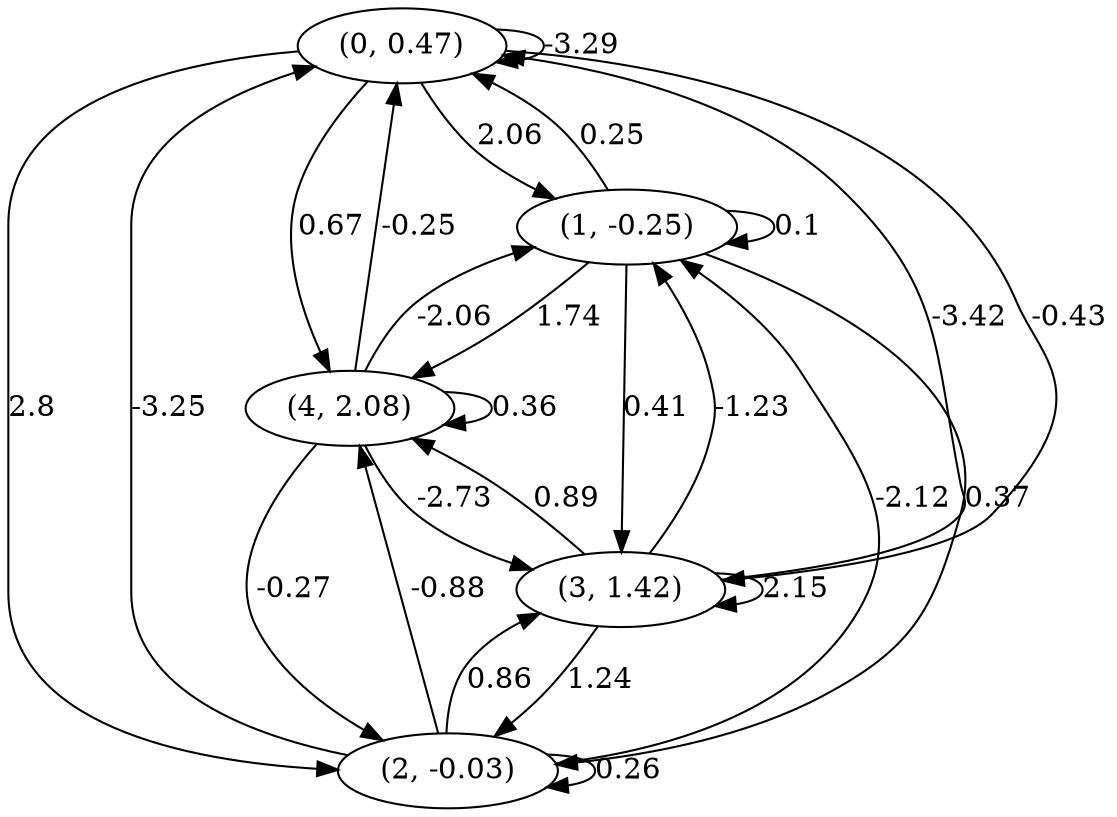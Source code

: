 digraph {
    0 [ label = "(0, 0.47)" ]
    1 [ label = "(1, -0.25)" ]
    2 [ label = "(2, -0.03)" ]
    3 [ label = "(3, 1.42)" ]
    4 [ label = "(4, 2.08)" ]
    0 -> 0 [ label = "-3.29" ]
    1 -> 1 [ label = "0.1" ]
    2 -> 2 [ label = "0.26" ]
    3 -> 3 [ label = "2.15" ]
    4 -> 4 [ label = "0.36" ]
    1 -> 0 [ label = "0.25" ]
    2 -> 0 [ label = "-3.25" ]
    3 -> 0 [ label = "-3.42" ]
    4 -> 0 [ label = "-0.25" ]
    0 -> 1 [ label = "2.06" ]
    2 -> 1 [ label = "-2.12" ]
    3 -> 1 [ label = "-1.23" ]
    4 -> 1 [ label = "-2.06" ]
    0 -> 2 [ label = "2.8" ]
    1 -> 2 [ label = "0.37" ]
    3 -> 2 [ label = "1.24" ]
    4 -> 2 [ label = "-0.27" ]
    0 -> 3 [ label = "-0.43" ]
    1 -> 3 [ label = "0.41" ]
    2 -> 3 [ label = "0.86" ]
    4 -> 3 [ label = "-2.73" ]
    0 -> 4 [ label = "0.67" ]
    1 -> 4 [ label = "1.74" ]
    2 -> 4 [ label = "-0.88" ]
    3 -> 4 [ label = "0.89" ]
}

